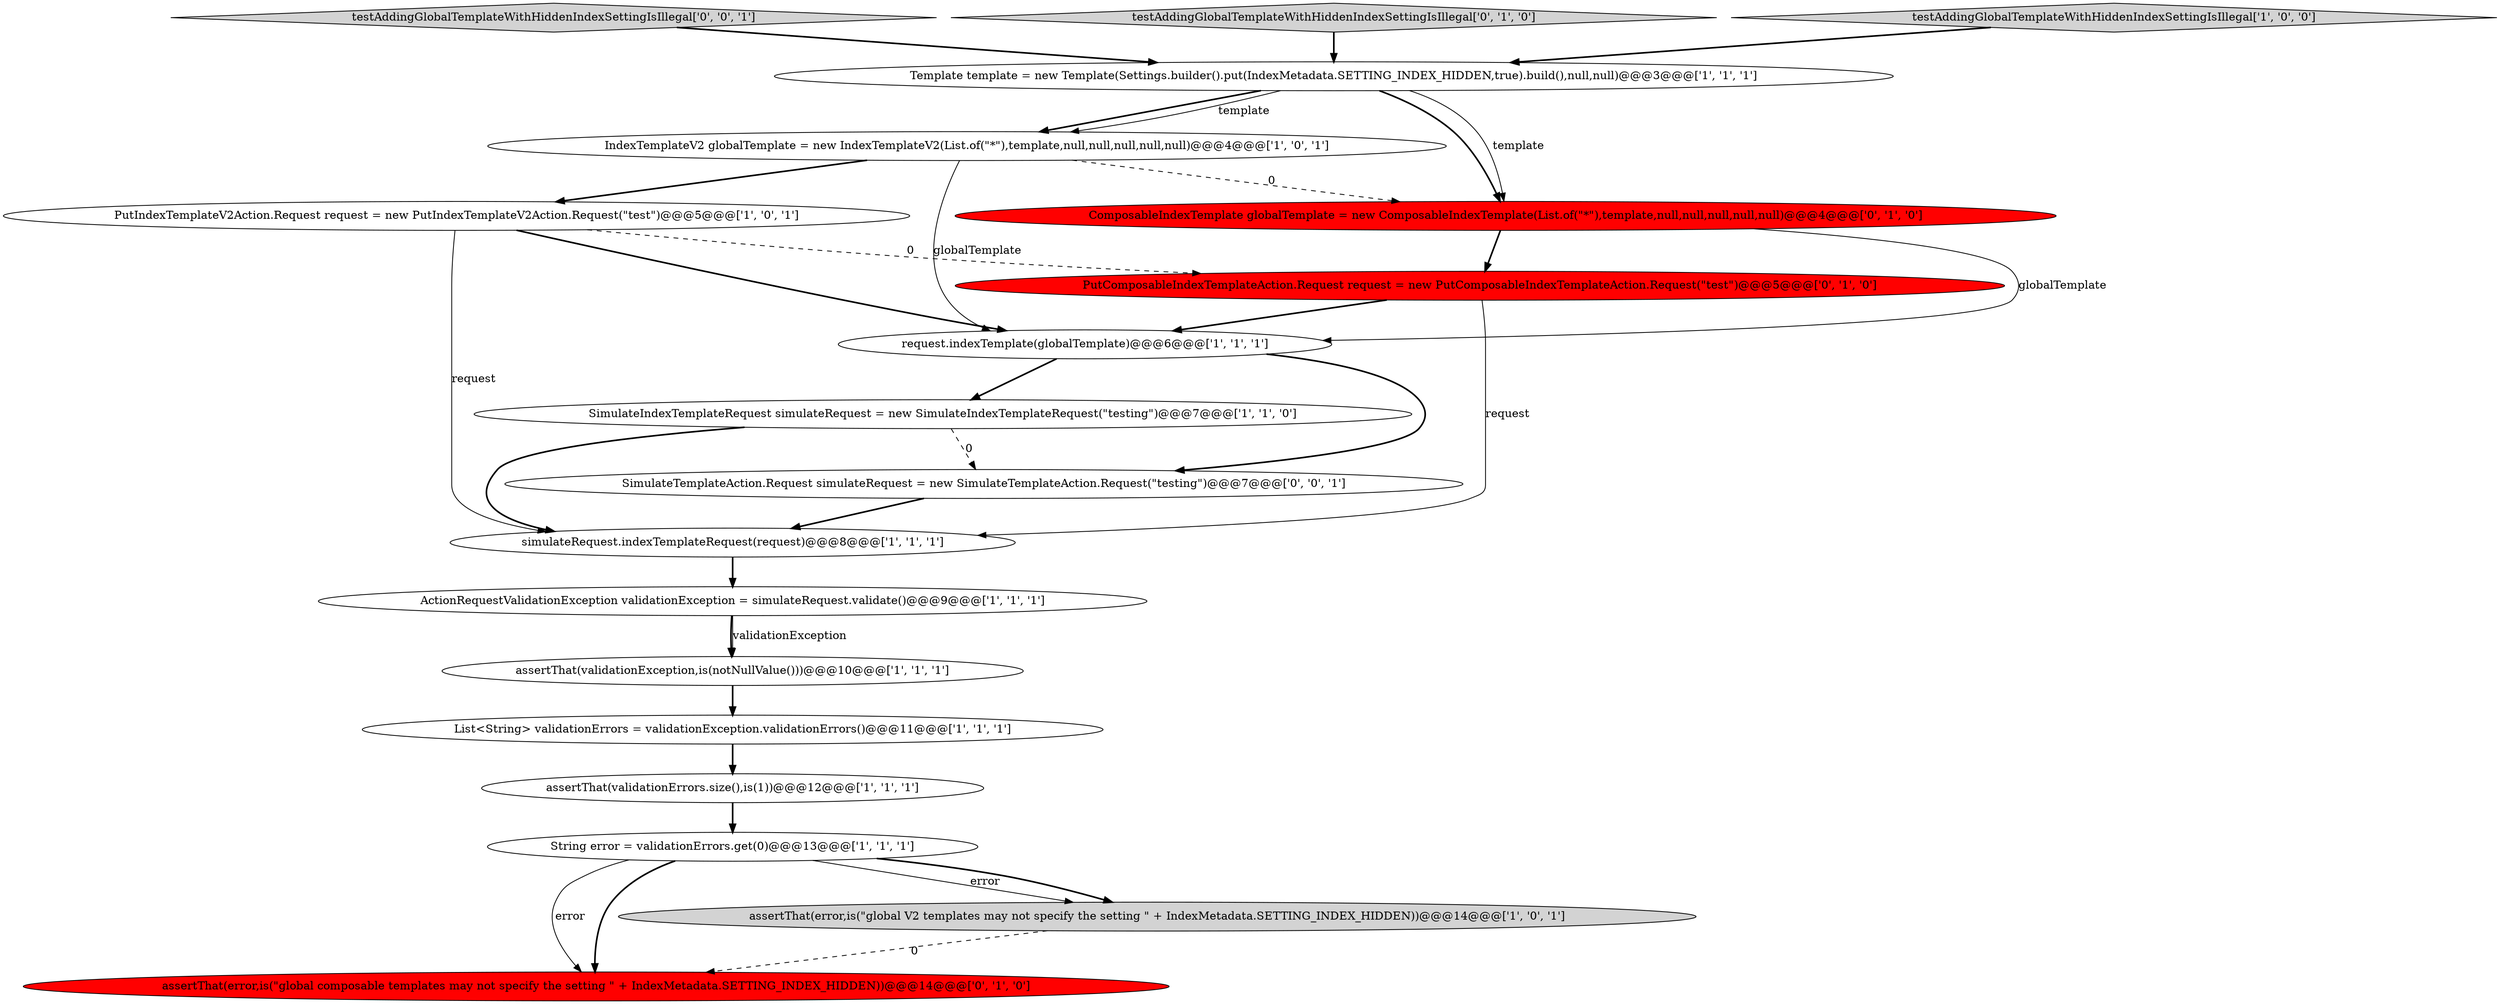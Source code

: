 digraph {
13 [style = filled, label = "PutComposableIndexTemplateAction.Request request = new PutComposableIndexTemplateAction.Request(\"test\")@@@5@@@['0', '1', '0']", fillcolor = red, shape = ellipse image = "AAA1AAABBB2BBB"];
15 [style = filled, label = "ComposableIndexTemplate globalTemplate = new ComposableIndexTemplate(List.of(\"*\"),template,null,null,null,null,null)@@@4@@@['0', '1', '0']", fillcolor = red, shape = ellipse image = "AAA1AAABBB2BBB"];
5 [style = filled, label = "ActionRequestValidationException validationException = simulateRequest.validate()@@@9@@@['1', '1', '1']", fillcolor = white, shape = ellipse image = "AAA0AAABBB1BBB"];
17 [style = filled, label = "testAddingGlobalTemplateWithHiddenIndexSettingIsIllegal['0', '0', '1']", fillcolor = lightgray, shape = diamond image = "AAA0AAABBB3BBB"];
18 [style = filled, label = "SimulateTemplateAction.Request simulateRequest = new SimulateTemplateAction.Request(\"testing\")@@@7@@@['0', '0', '1']", fillcolor = white, shape = ellipse image = "AAA0AAABBB3BBB"];
0 [style = filled, label = "IndexTemplateV2 globalTemplate = new IndexTemplateV2(List.of(\"*\"),template,null,null,null,null,null)@@@4@@@['1', '0', '1']", fillcolor = white, shape = ellipse image = "AAA0AAABBB1BBB"];
8 [style = filled, label = "Template template = new Template(Settings.builder().put(IndexMetadata.SETTING_INDEX_HIDDEN,true).build(),null,null)@@@3@@@['1', '1', '1']", fillcolor = white, shape = ellipse image = "AAA0AAABBB1BBB"];
3 [style = filled, label = "request.indexTemplate(globalTemplate)@@@6@@@['1', '1', '1']", fillcolor = white, shape = ellipse image = "AAA0AAABBB1BBB"];
10 [style = filled, label = "String error = validationErrors.get(0)@@@13@@@['1', '1', '1']", fillcolor = white, shape = ellipse image = "AAA0AAABBB1BBB"];
16 [style = filled, label = "assertThat(error,is(\"global composable templates may not specify the setting \" + IndexMetadata.SETTING_INDEX_HIDDEN))@@@14@@@['0', '1', '0']", fillcolor = red, shape = ellipse image = "AAA1AAABBB2BBB"];
14 [style = filled, label = "testAddingGlobalTemplateWithHiddenIndexSettingIsIllegal['0', '1', '0']", fillcolor = lightgray, shape = diamond image = "AAA0AAABBB2BBB"];
9 [style = filled, label = "PutIndexTemplateV2Action.Request request = new PutIndexTemplateV2Action.Request(\"test\")@@@5@@@['1', '0', '1']", fillcolor = white, shape = ellipse image = "AAA0AAABBB1BBB"];
7 [style = filled, label = "assertThat(validationException,is(notNullValue()))@@@10@@@['1', '1', '1']", fillcolor = white, shape = ellipse image = "AAA0AAABBB1BBB"];
2 [style = filled, label = "assertThat(error,is(\"global V2 templates may not specify the setting \" + IndexMetadata.SETTING_INDEX_HIDDEN))@@@14@@@['1', '0', '1']", fillcolor = lightgray, shape = ellipse image = "AAA0AAABBB1BBB"];
11 [style = filled, label = "SimulateIndexTemplateRequest simulateRequest = new SimulateIndexTemplateRequest(\"testing\")@@@7@@@['1', '1', '0']", fillcolor = white, shape = ellipse image = "AAA0AAABBB1BBB"];
6 [style = filled, label = "List<String> validationErrors = validationException.validationErrors()@@@11@@@['1', '1', '1']", fillcolor = white, shape = ellipse image = "AAA0AAABBB1BBB"];
1 [style = filled, label = "assertThat(validationErrors.size(),is(1))@@@12@@@['1', '1', '1']", fillcolor = white, shape = ellipse image = "AAA0AAABBB1BBB"];
12 [style = filled, label = "testAddingGlobalTemplateWithHiddenIndexSettingIsIllegal['1', '0', '0']", fillcolor = lightgray, shape = diamond image = "AAA0AAABBB1BBB"];
4 [style = filled, label = "simulateRequest.indexTemplateRequest(request)@@@8@@@['1', '1', '1']", fillcolor = white, shape = ellipse image = "AAA0AAABBB1BBB"];
17->8 [style = bold, label=""];
0->9 [style = bold, label=""];
15->13 [style = bold, label=""];
8->15 [style = bold, label=""];
8->15 [style = solid, label="template"];
10->16 [style = solid, label="error"];
11->4 [style = bold, label=""];
13->4 [style = solid, label="request"];
3->11 [style = bold, label=""];
0->15 [style = dashed, label="0"];
0->3 [style = solid, label="globalTemplate"];
3->18 [style = bold, label=""];
8->0 [style = bold, label=""];
6->1 [style = bold, label=""];
10->2 [style = solid, label="error"];
9->4 [style = solid, label="request"];
18->4 [style = bold, label=""];
13->3 [style = bold, label=""];
10->16 [style = bold, label=""];
12->8 [style = bold, label=""];
11->18 [style = dashed, label="0"];
2->16 [style = dashed, label="0"];
7->6 [style = bold, label=""];
9->13 [style = dashed, label="0"];
9->3 [style = bold, label=""];
5->7 [style = bold, label=""];
10->2 [style = bold, label=""];
14->8 [style = bold, label=""];
1->10 [style = bold, label=""];
4->5 [style = bold, label=""];
8->0 [style = solid, label="template"];
5->7 [style = solid, label="validationException"];
15->3 [style = solid, label="globalTemplate"];
}
